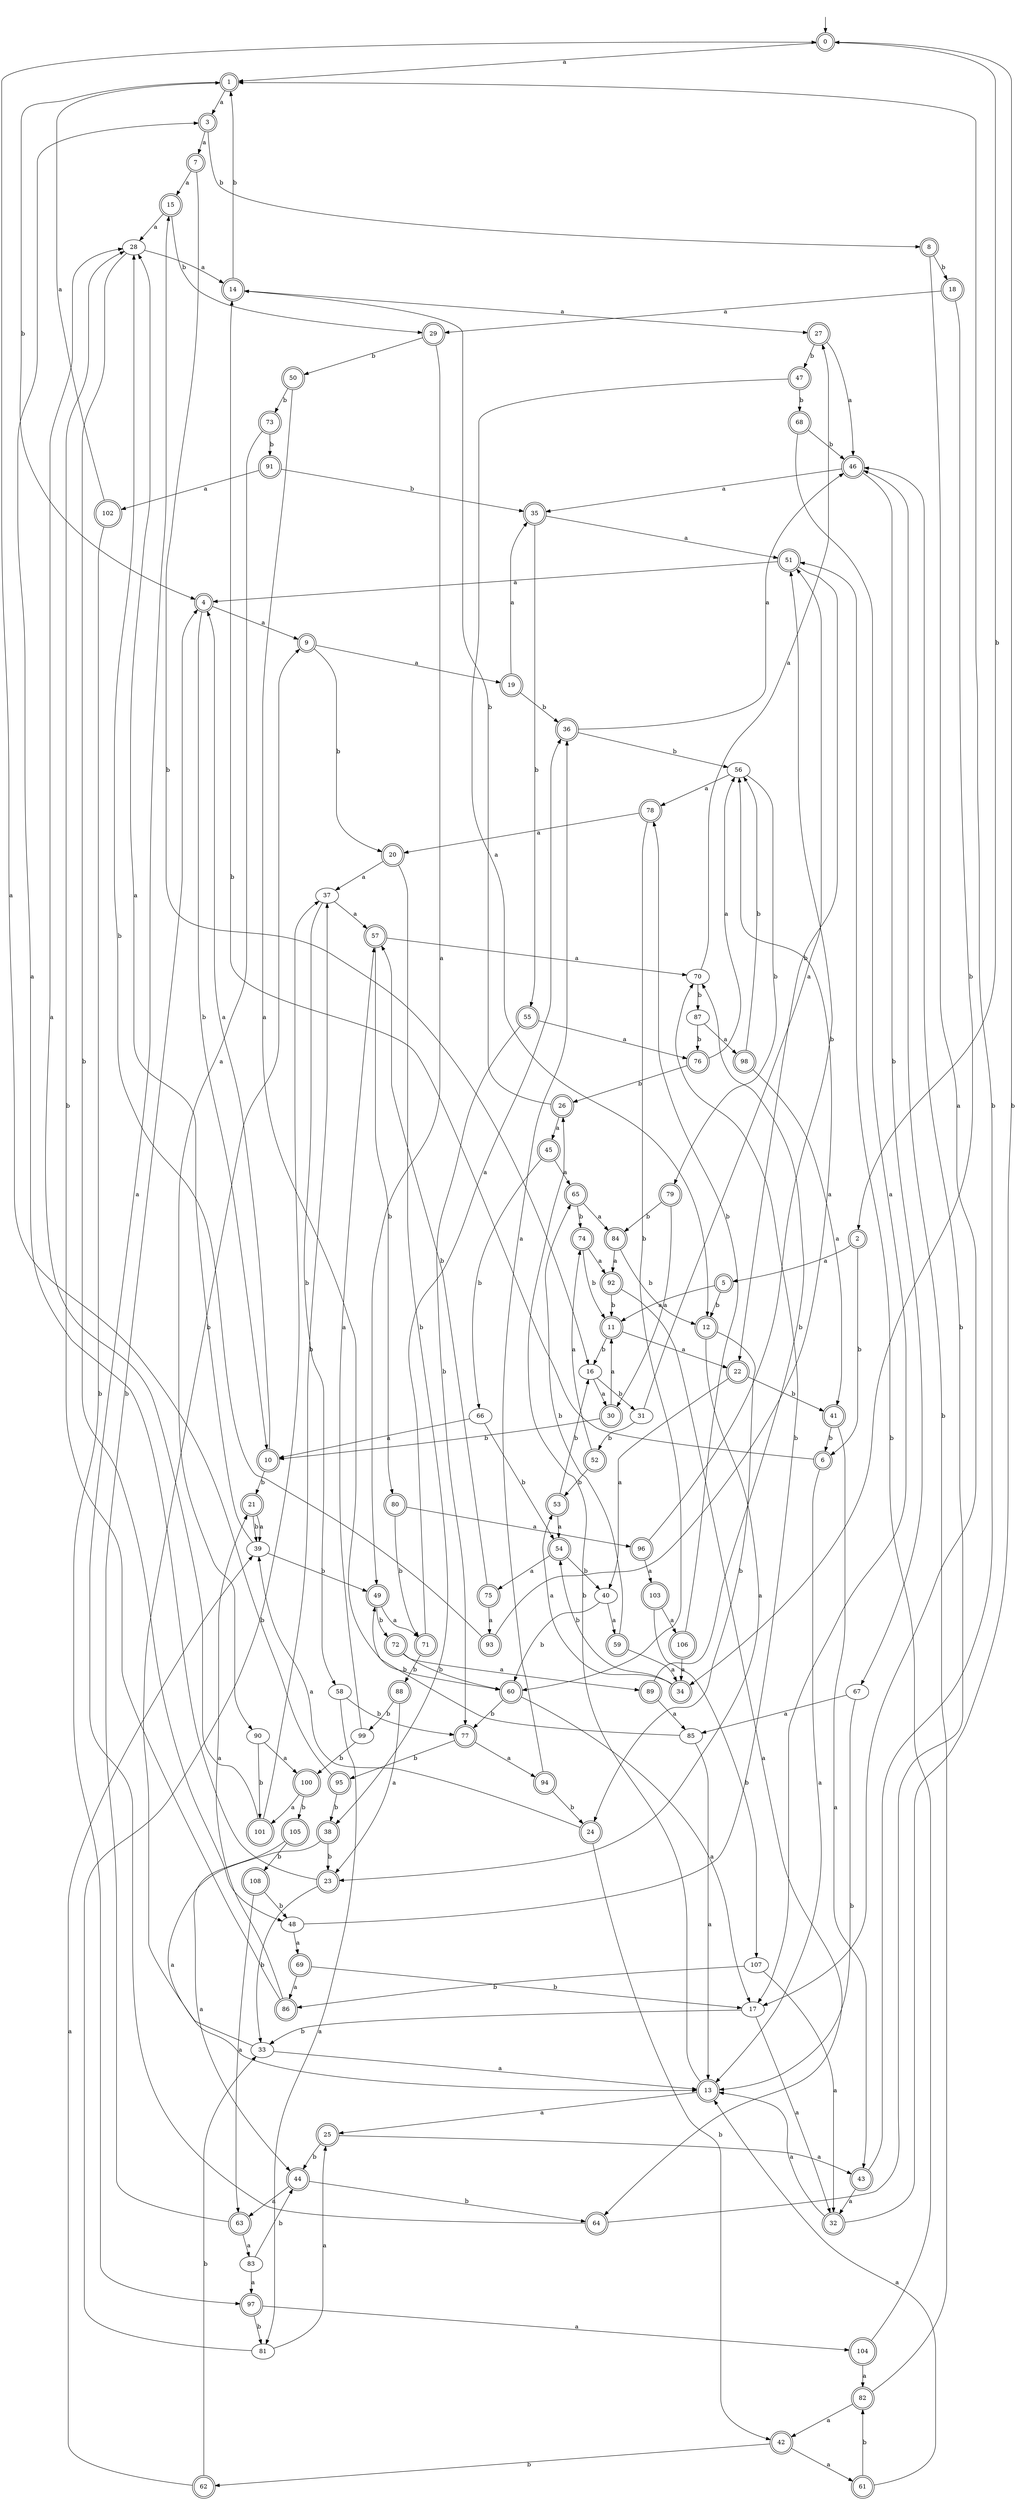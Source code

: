 digraph RandomDFA {
  __start0 [label="", shape=none];
  __start0 -> 0 [label=""];
  0 [shape=circle] [shape=doublecircle]
  0 -> 1 [label="a"]
  0 -> 2 [label="b"]
  1 [shape=doublecircle]
  1 -> 3 [label="a"]
  1 -> 4 [label="b"]
  2 [shape=doublecircle]
  2 -> 5 [label="a"]
  2 -> 6 [label="b"]
  3 [shape=doublecircle]
  3 -> 7 [label="a"]
  3 -> 8 [label="b"]
  4 [shape=doublecircle]
  4 -> 9 [label="a"]
  4 -> 10 [label="b"]
  5 [shape=doublecircle]
  5 -> 11 [label="a"]
  5 -> 12 [label="b"]
  6 [shape=doublecircle]
  6 -> 13 [label="a"]
  6 -> 14 [label="b"]
  7 [shape=doublecircle]
  7 -> 15 [label="a"]
  7 -> 16 [label="b"]
  8 [shape=doublecircle]
  8 -> 17 [label="a"]
  8 -> 18 [label="b"]
  9 [shape=doublecircle]
  9 -> 19 [label="a"]
  9 -> 20 [label="b"]
  10 [shape=doublecircle]
  10 -> 4 [label="a"]
  10 -> 21 [label="b"]
  11 [shape=doublecircle]
  11 -> 22 [label="a"]
  11 -> 16 [label="b"]
  12 [shape=doublecircle]
  12 -> 23 [label="a"]
  12 -> 24 [label="b"]
  13 [shape=doublecircle]
  13 -> 25 [label="a"]
  13 -> 26 [label="b"]
  14 [shape=doublecircle]
  14 -> 27 [label="a"]
  14 -> 1 [label="b"]
  15 [shape=doublecircle]
  15 -> 28 [label="a"]
  15 -> 29 [label="b"]
  16
  16 -> 30 [label="a"]
  16 -> 31 [label="b"]
  17
  17 -> 32 [label="a"]
  17 -> 33 [label="b"]
  18 [shape=doublecircle]
  18 -> 29 [label="a"]
  18 -> 34 [label="b"]
  19 [shape=doublecircle]
  19 -> 35 [label="a"]
  19 -> 36 [label="b"]
  20 [shape=doublecircle]
  20 -> 37 [label="a"]
  20 -> 38 [label="b"]
  21 [shape=doublecircle]
  21 -> 39 [label="a"]
  21 -> 39 [label="b"]
  22 [shape=doublecircle]
  22 -> 40 [label="a"]
  22 -> 41 [label="b"]
  23 [shape=doublecircle]
  23 -> 3 [label="a"]
  23 -> 33 [label="b"]
  24 [shape=doublecircle]
  24 -> 39 [label="a"]
  24 -> 42 [label="b"]
  25 [shape=doublecircle]
  25 -> 43 [label="a"]
  25 -> 44 [label="b"]
  26 [shape=doublecircle]
  26 -> 45 [label="a"]
  26 -> 14 [label="b"]
  27 [shape=doublecircle]
  27 -> 46 [label="a"]
  27 -> 47 [label="b"]
  28
  28 -> 14 [label="a"]
  28 -> 48 [label="b"]
  29 [shape=doublecircle]
  29 -> 49 [label="a"]
  29 -> 50 [label="b"]
  30 [shape=doublecircle]
  30 -> 11 [label="a"]
  30 -> 10 [label="b"]
  31
  31 -> 51 [label="a"]
  31 -> 52 [label="b"]
  32 [shape=doublecircle]
  32 -> 13 [label="a"]
  32 -> 0 [label="b"]
  33
  33 -> 13 [label="a"]
  33 -> 9 [label="b"]
  34 [shape=doublecircle]
  34 -> 53 [label="a"]
  34 -> 54 [label="b"]
  35 [shape=doublecircle]
  35 -> 51 [label="a"]
  35 -> 55 [label="b"]
  36 [shape=doublecircle]
  36 -> 46 [label="a"]
  36 -> 56 [label="b"]
  37
  37 -> 57 [label="a"]
  37 -> 58 [label="b"]
  38 [shape=doublecircle]
  38 -> 13 [label="a"]
  38 -> 23 [label="b"]
  39
  39 -> 28 [label="a"]
  39 -> 49 [label="b"]
  40
  40 -> 59 [label="a"]
  40 -> 60 [label="b"]
  41 [shape=doublecircle]
  41 -> 43 [label="a"]
  41 -> 6 [label="b"]
  42 [shape=doublecircle]
  42 -> 61 [label="a"]
  42 -> 62 [label="b"]
  43 [shape=doublecircle]
  43 -> 32 [label="a"]
  43 -> 1 [label="b"]
  44 [shape=doublecircle]
  44 -> 63 [label="a"]
  44 -> 64 [label="b"]
  45 [shape=doublecircle]
  45 -> 65 [label="a"]
  45 -> 66 [label="b"]
  46 [shape=doublecircle]
  46 -> 35 [label="a"]
  46 -> 67 [label="b"]
  47 [shape=doublecircle]
  47 -> 12 [label="a"]
  47 -> 68 [label="b"]
  48
  48 -> 69 [label="a"]
  48 -> 70 [label="b"]
  49 [shape=doublecircle]
  49 -> 71 [label="a"]
  49 -> 72 [label="b"]
  50 [shape=doublecircle]
  50 -> 60 [label="a"]
  50 -> 73 [label="b"]
  51 [shape=doublecircle]
  51 -> 4 [label="a"]
  51 -> 22 [label="b"]
  52 [shape=doublecircle]
  52 -> 74 [label="a"]
  52 -> 53 [label="b"]
  53 [shape=doublecircle]
  53 -> 54 [label="a"]
  53 -> 16 [label="b"]
  54 [shape=doublecircle]
  54 -> 75 [label="a"]
  54 -> 40 [label="b"]
  55 [shape=doublecircle]
  55 -> 76 [label="a"]
  55 -> 77 [label="b"]
  56
  56 -> 78 [label="a"]
  56 -> 79 [label="b"]
  57 [shape=doublecircle]
  57 -> 70 [label="a"]
  57 -> 80 [label="b"]
  58
  58 -> 81 [label="a"]
  58 -> 77 [label="b"]
  59 [shape=doublecircle]
  59 -> 34 [label="a"]
  59 -> 65 [label="b"]
  60 [shape=doublecircle]
  60 -> 17 [label="a"]
  60 -> 77 [label="b"]
  61 [shape=doublecircle]
  61 -> 13 [label="a"]
  61 -> 82 [label="b"]
  62 [shape=doublecircle]
  62 -> 39 [label="a"]
  62 -> 33 [label="b"]
  63 [shape=doublecircle]
  63 -> 83 [label="a"]
  63 -> 4 [label="b"]
  64 [shape=doublecircle]
  64 -> 15 [label="a"]
  64 -> 46 [label="b"]
  65 [shape=doublecircle]
  65 -> 84 [label="a"]
  65 -> 74 [label="b"]
  66
  66 -> 10 [label="a"]
  66 -> 54 [label="b"]
  67
  67 -> 85 [label="a"]
  67 -> 13 [label="b"]
  68 [shape=doublecircle]
  68 -> 17 [label="a"]
  68 -> 46 [label="b"]
  69 [shape=doublecircle]
  69 -> 86 [label="a"]
  69 -> 17 [label="b"]
  70
  70 -> 27 [label="a"]
  70 -> 87 [label="b"]
  71 [shape=doublecircle]
  71 -> 36 [label="a"]
  71 -> 88 [label="b"]
  72 [shape=doublecircle]
  72 -> 89 [label="a"]
  72 -> 60 [label="b"]
  73 [shape=doublecircle]
  73 -> 90 [label="a"]
  73 -> 91 [label="b"]
  74 [shape=doublecircle]
  74 -> 92 [label="a"]
  74 -> 11 [label="b"]
  75 [shape=doublecircle]
  75 -> 93 [label="a"]
  75 -> 57 [label="b"]
  76 [shape=doublecircle]
  76 -> 56 [label="a"]
  76 -> 26 [label="b"]
  77 [shape=doublecircle]
  77 -> 94 [label="a"]
  77 -> 95 [label="b"]
  78 [shape=doublecircle]
  78 -> 20 [label="a"]
  78 -> 60 [label="b"]
  79 [shape=doublecircle]
  79 -> 30 [label="a"]
  79 -> 84 [label="b"]
  80 [shape=doublecircle]
  80 -> 96 [label="a"]
  80 -> 71 [label="b"]
  81
  81 -> 25 [label="a"]
  81 -> 37 [label="b"]
  82 [shape=doublecircle]
  82 -> 42 [label="a"]
  82 -> 46 [label="b"]
  83
  83 -> 97 [label="a"]
  83 -> 44 [label="b"]
  84 [shape=doublecircle]
  84 -> 92 [label="a"]
  84 -> 12 [label="b"]
  85
  85 -> 13 [label="a"]
  85 -> 49 [label="b"]
  86 [shape=doublecircle]
  86 -> 21 [label="a"]
  86 -> 28 [label="b"]
  87
  87 -> 98 [label="a"]
  87 -> 76 [label="b"]
  88 [shape=doublecircle]
  88 -> 23 [label="a"]
  88 -> 99 [label="b"]
  89 [shape=doublecircle]
  89 -> 85 [label="a"]
  89 -> 70 [label="b"]
  90
  90 -> 100 [label="a"]
  90 -> 101 [label="b"]
  91 [shape=doublecircle]
  91 -> 102 [label="a"]
  91 -> 35 [label="b"]
  92 [shape=doublecircle]
  92 -> 64 [label="a"]
  92 -> 11 [label="b"]
  93 [shape=doublecircle]
  93 -> 56 [label="a"]
  93 -> 28 [label="b"]
  94 [shape=doublecircle]
  94 -> 36 [label="a"]
  94 -> 24 [label="b"]
  95 [shape=doublecircle]
  95 -> 0 [label="a"]
  95 -> 38 [label="b"]
  96 [shape=doublecircle]
  96 -> 103 [label="a"]
  96 -> 51 [label="b"]
  97 [shape=doublecircle]
  97 -> 104 [label="a"]
  97 -> 81 [label="b"]
  98 [shape=doublecircle]
  98 -> 41 [label="a"]
  98 -> 56 [label="b"]
  99
  99 -> 57 [label="a"]
  99 -> 100 [label="b"]
  100 [shape=doublecircle]
  100 -> 101 [label="a"]
  100 -> 105 [label="b"]
  101 [shape=doublecircle]
  101 -> 28 [label="a"]
  101 -> 37 [label="b"]
  102 [shape=doublecircle]
  102 -> 1 [label="a"]
  102 -> 97 [label="b"]
  103 [shape=doublecircle]
  103 -> 106 [label="a"]
  103 -> 107 [label="b"]
  104 [shape=doublecircle]
  104 -> 82 [label="a"]
  104 -> 51 [label="b"]
  105 [shape=doublecircle]
  105 -> 44 [label="a"]
  105 -> 108 [label="b"]
  106 [shape=doublecircle]
  106 -> 34 [label="a"]
  106 -> 78 [label="b"]
  107
  107 -> 32 [label="a"]
  107 -> 86 [label="b"]
  108 [shape=doublecircle]
  108 -> 63 [label="a"]
  108 -> 48 [label="b"]
}
